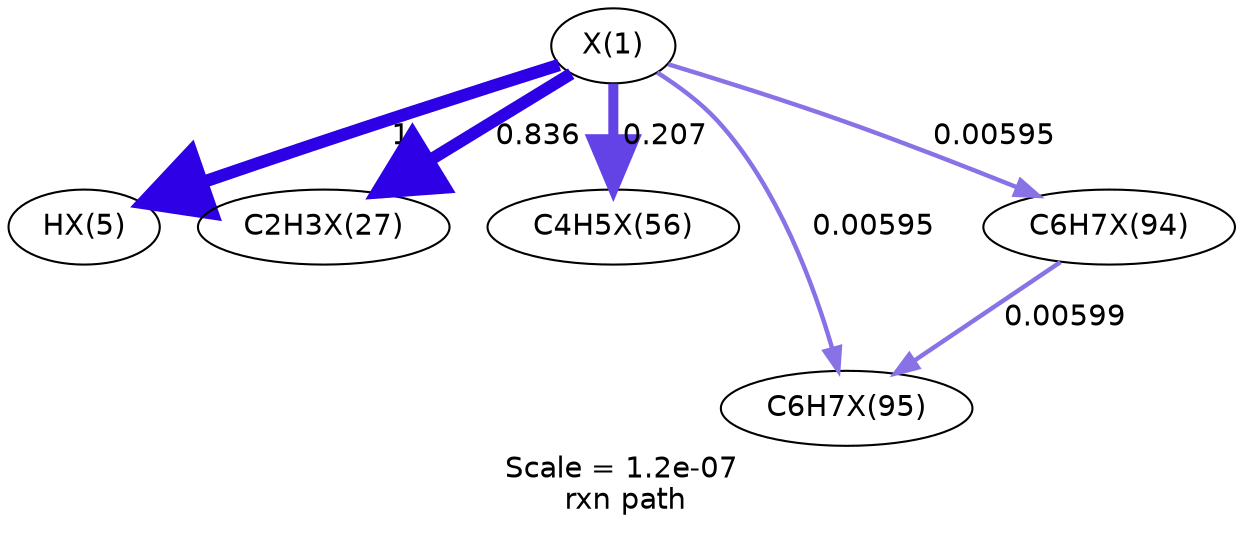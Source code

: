 digraph reaction_paths {
center=1;
s41 -> s42[fontname="Helvetica", style="setlinewidth(6)", arrowsize=3, color="0.7, 1.5, 0.9"
, label=" 1"];
s41 -> s43[fontname="Helvetica", style="setlinewidth(5.87)", arrowsize=2.93, color="0.7, 1.34, 0.9"
, label=" 0.836"];
s41 -> s50[fontname="Helvetica", style="setlinewidth(4.81)", arrowsize=2.4, color="0.7, 0.707, 0.9"
, label=" 0.207"];
s41 -> s58[fontname="Helvetica", style="setlinewidth(2.13)", arrowsize=1.07, color="0.7, 0.506, 0.9"
, label=" 0.00595"];
s41 -> s57[fontname="Helvetica", style="setlinewidth(2.13)", arrowsize=1.07, color="0.7, 0.506, 0.9"
, label=" 0.00595"];
s57 -> s58[fontname="Helvetica", style="setlinewidth(2.14)", arrowsize=1.07, color="0.7, 0.506, 0.9"
, label=" 0.00599"];
s41 [ fontname="Helvetica", label="X(1)"];
s42 [ fontname="Helvetica", label="HX(5)"];
s43 [ fontname="Helvetica", label="C2H3X(27)"];
s50 [ fontname="Helvetica", label="C4H5X(56)"];
s57 [ fontname="Helvetica", label="C6H7X(94)"];
s58 [ fontname="Helvetica", label="C6H7X(95)"];
 label = "Scale = 1.2e-07\l rxn path";
 fontname = "Helvetica";
}
